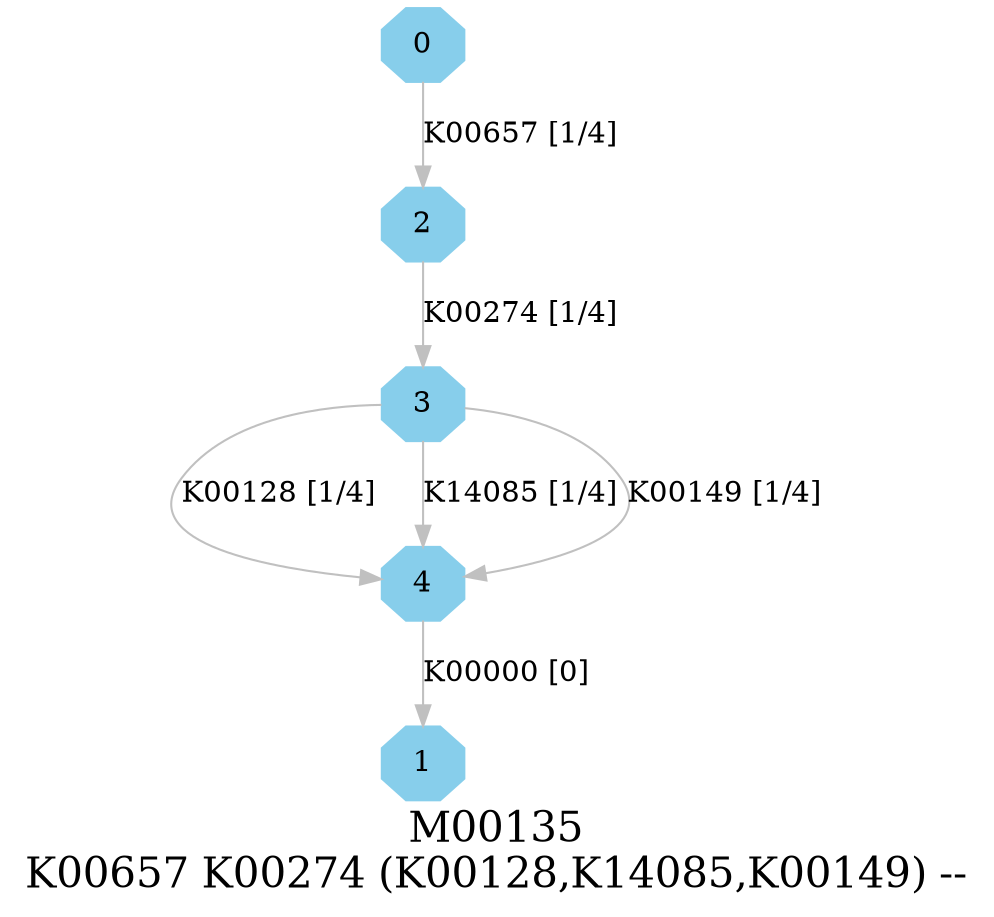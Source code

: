 digraph G {
graph [label="M00135
K00657 K00274 (K00128,K14085,K00149) --",fontsize=20];
node [shape=box,style=filled];
edge [len=3,color=grey];
{node [width=.3,height=.3,shape=octagon,style=filled,color=skyblue] 0 1 2 3 4 }
0 -> 2 [label="K00657 [1/4]"];
2 -> 3 [label="K00274 [1/4]"];
3 -> 4 [label="K00128 [1/4]"];
3 -> 4 [label="K14085 [1/4]"];
3 -> 4 [label="K00149 [1/4]"];
4 -> 1 [label="K00000 [0]"];
}